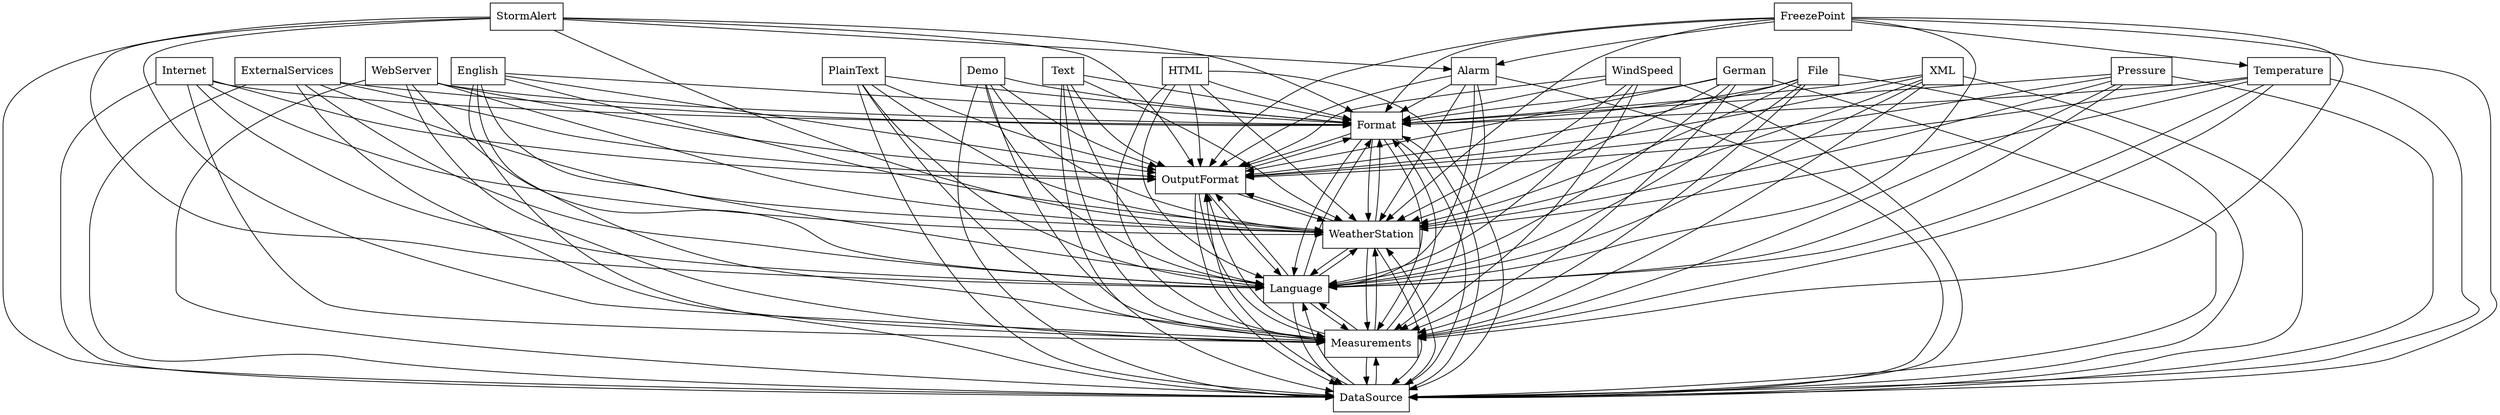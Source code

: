 digraph{
graph [rankdir=TB];
node [shape=box];
edge [arrowhead=normal];
0[label="Format",]
1[label="Demo",]
2[label="OutputFormat",]
3[label="File",]
4[label="Temperature",]
5[label="ExternalServices",]
6[label="WebServer",]
7[label="WindSpeed",]
8[label="English",]
9[label="StormAlert",]
10[label="Alarm",]
11[label="DataSource",]
12[label="Measurements",]
13[label="Text",]
14[label="HTML",]
15[label="PlainText",]
16[label="Language",]
17[label="XML",]
18[label="German",]
19[label="Pressure",]
20[label="WeatherStation",]
21[label="Internet",]
22[label="FreezePoint",]
0->2[label="",]
0->11[label="",]
0->12[label="",]
0->16[label="",]
0->20[label="",]
1->0[label="",]
1->2[label="",]
1->11[label="",]
1->12[label="",]
1->16[label="",]
1->20[label="",]
2->0[label="",]
2->11[label="",]
2->12[label="",]
2->16[label="",]
2->20[label="",]
3->0[label="",]
3->2[label="",]
3->11[label="",]
3->12[label="",]
3->16[label="",]
3->20[label="",]
4->0[label="",]
4->2[label="",]
4->11[label="",]
4->12[label="",]
4->16[label="",]
4->20[label="",]
5->0[label="",]
5->2[label="",]
5->11[label="",]
5->12[label="",]
5->16[label="",]
5->20[label="",]
6->0[label="",]
6->2[label="",]
6->11[label="",]
6->12[label="",]
6->16[label="",]
6->20[label="",]
7->0[label="",]
7->2[label="",]
7->11[label="",]
7->12[label="",]
7->16[label="",]
7->20[label="",]
8->0[label="",]
8->2[label="",]
8->11[label="",]
8->12[label="",]
8->16[label="",]
8->20[label="",]
9->0[label="",]
9->2[label="",]
9->10[label="",]
9->11[label="",]
9->12[label="",]
9->16[label="",]
9->20[label="",]
10->0[label="",]
10->2[label="",]
10->11[label="",]
10->12[label="",]
10->16[label="",]
10->20[label="",]
11->0[label="",]
11->2[label="",]
11->12[label="",]
11->16[label="",]
11->20[label="",]
12->0[label="",]
12->2[label="",]
12->11[label="",]
12->16[label="",]
12->20[label="",]
13->0[label="",]
13->2[label="",]
13->11[label="",]
13->12[label="",]
13->16[label="",]
13->20[label="",]
14->0[label="",]
14->2[label="",]
14->11[label="",]
14->12[label="",]
14->16[label="",]
14->20[label="",]
15->0[label="",]
15->2[label="",]
15->11[label="",]
15->12[label="",]
15->16[label="",]
15->20[label="",]
16->0[label="",]
16->2[label="",]
16->11[label="",]
16->12[label="",]
16->20[label="",]
17->0[label="",]
17->2[label="",]
17->11[label="",]
17->12[label="",]
17->16[label="",]
17->20[label="",]
18->0[label="",]
18->2[label="",]
18->11[label="",]
18->12[label="",]
18->16[label="",]
18->20[label="",]
19->0[label="",]
19->2[label="",]
19->11[label="",]
19->12[label="",]
19->16[label="",]
19->20[label="",]
20->0[label="",]
20->2[label="",]
20->11[label="",]
20->12[label="",]
20->16[label="",]
21->0[label="",]
21->2[label="",]
21->11[label="",]
21->12[label="",]
21->16[label="",]
21->20[label="",]
22->0[label="",]
22->2[label="",]
22->4[label="",]
22->10[label="",]
22->11[label="",]
22->12[label="",]
22->16[label="",]
22->20[label="",]
}

